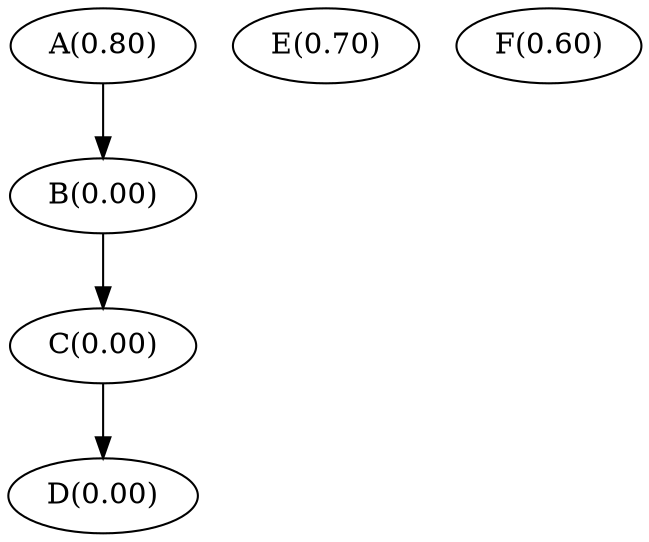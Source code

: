 
strict digraph few_edges_and_progress {

	// Node definitions.

	"A(0.80)";

	"B(0.00)";

	"C(0.00)";

	"D(0.00)";

	"E(0.70)";

	"F(0.60)";


	// Edge definitions.

	"A(0.80)" -> "B(0.00)";

	"B(0.00)" -> "C(0.00)";

	"C(0.00)" -> "D(0.00)";

}